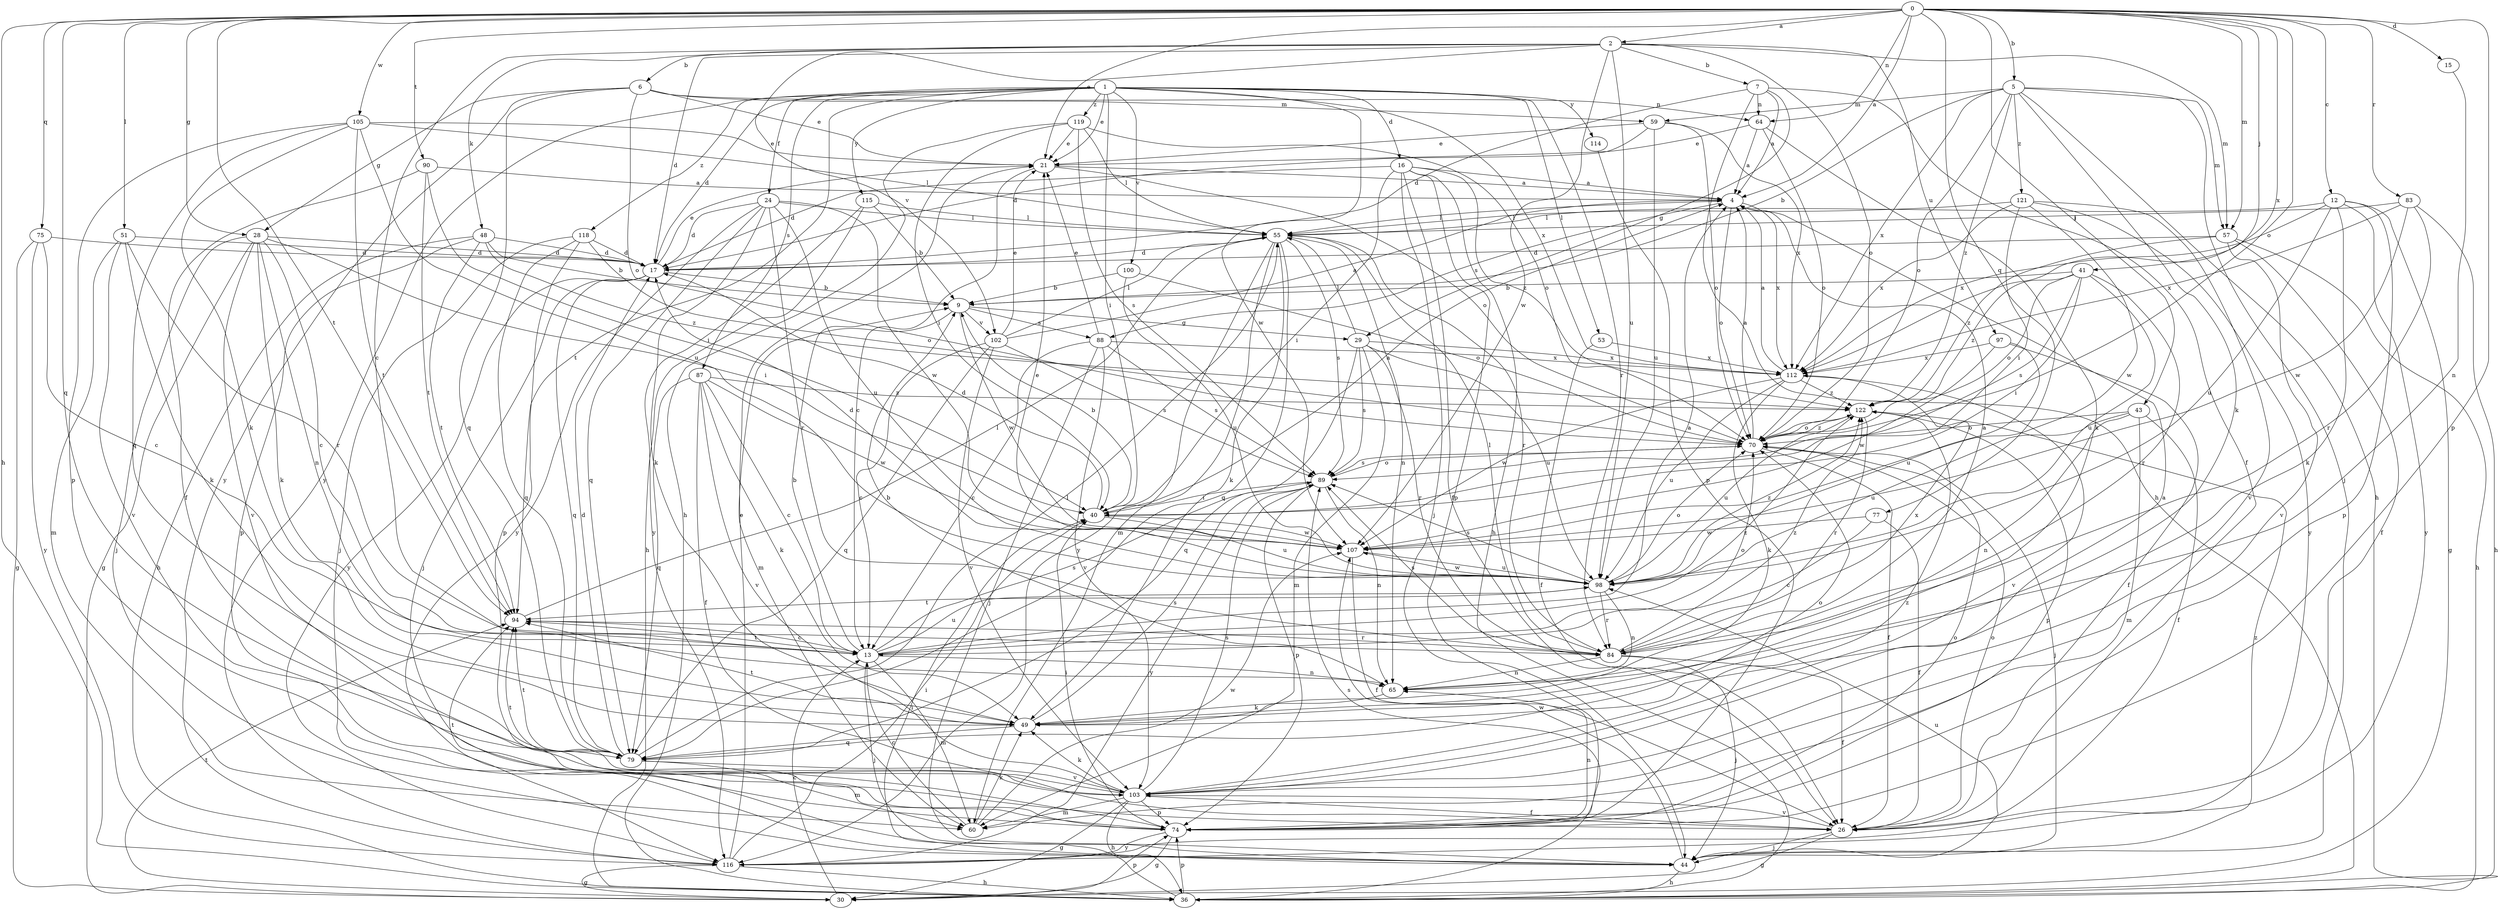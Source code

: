 strict digraph  {
0;
1;
2;
4;
5;
6;
7;
9;
12;
13;
15;
16;
17;
21;
24;
26;
28;
29;
30;
36;
40;
41;
43;
44;
48;
49;
51;
53;
55;
57;
59;
60;
64;
65;
70;
74;
75;
77;
79;
83;
84;
87;
88;
89;
90;
94;
97;
98;
100;
102;
103;
105;
107;
112;
114;
115;
116;
118;
119;
121;
122;
0 -> 2  [label=a];
0 -> 4  [label=a];
0 -> 5  [label=b];
0 -> 12  [label=c];
0 -> 15  [label=d];
0 -> 21  [label=e];
0 -> 28  [label=g];
0 -> 36  [label=h];
0 -> 41  [label=j];
0 -> 43  [label=j];
0 -> 51  [label=l];
0 -> 57  [label=m];
0 -> 64  [label=n];
0 -> 70  [label=o];
0 -> 74  [label=p];
0 -> 75  [label=q];
0 -> 77  [label=q];
0 -> 79  [label=q];
0 -> 83  [label=r];
0 -> 90  [label=t];
0 -> 94  [label=t];
0 -> 105  [label=w];
0 -> 112  [label=x];
1 -> 16  [label=d];
1 -> 17  [label=d];
1 -> 21  [label=e];
1 -> 24  [label=f];
1 -> 40  [label=i];
1 -> 53  [label=l];
1 -> 84  [label=r];
1 -> 87  [label=s];
1 -> 94  [label=t];
1 -> 100  [label=v];
1 -> 107  [label=w];
1 -> 112  [label=x];
1 -> 114  [label=y];
1 -> 115  [label=y];
1 -> 116  [label=y];
1 -> 118  [label=z];
1 -> 119  [label=z];
2 -> 6  [label=b];
2 -> 7  [label=b];
2 -> 13  [label=c];
2 -> 17  [label=d];
2 -> 48  [label=k];
2 -> 57  [label=m];
2 -> 70  [label=o];
2 -> 97  [label=u];
2 -> 98  [label=u];
2 -> 102  [label=v];
2 -> 107  [label=w];
4 -> 55  [label=l];
4 -> 70  [label=o];
4 -> 88  [label=s];
4 -> 112  [label=x];
5 -> 9  [label=b];
5 -> 36  [label=h];
5 -> 44  [label=j];
5 -> 49  [label=k];
5 -> 57  [label=m];
5 -> 59  [label=m];
5 -> 70  [label=o];
5 -> 112  [label=x];
5 -> 121  [label=z];
5 -> 122  [label=z];
6 -> 21  [label=e];
6 -> 28  [label=g];
6 -> 59  [label=m];
6 -> 64  [label=n];
6 -> 70  [label=o];
6 -> 79  [label=q];
6 -> 116  [label=y];
7 -> 4  [label=a];
7 -> 17  [label=d];
7 -> 26  [label=f];
7 -> 29  [label=g];
7 -> 36  [label=h];
7 -> 64  [label=n];
9 -> 29  [label=g];
9 -> 60  [label=m];
9 -> 88  [label=s];
9 -> 102  [label=v];
9 -> 107  [label=w];
12 -> 30  [label=g];
12 -> 49  [label=k];
12 -> 55  [label=l];
12 -> 74  [label=p];
12 -> 98  [label=u];
12 -> 112  [label=x];
12 -> 116  [label=y];
13 -> 4  [label=a];
13 -> 9  [label=b];
13 -> 44  [label=j];
13 -> 60  [label=m];
13 -> 65  [label=n];
13 -> 70  [label=o];
13 -> 89  [label=s];
13 -> 94  [label=t];
13 -> 98  [label=u];
13 -> 122  [label=z];
15 -> 65  [label=n];
16 -> 4  [label=a];
16 -> 17  [label=d];
16 -> 26  [label=f];
16 -> 36  [label=h];
16 -> 40  [label=i];
16 -> 44  [label=j];
16 -> 74  [label=p];
16 -> 122  [label=z];
17 -> 9  [label=b];
17 -> 21  [label=e];
17 -> 44  [label=j];
17 -> 79  [label=q];
17 -> 116  [label=y];
21 -> 4  [label=a];
21 -> 13  [label=c];
21 -> 70  [label=o];
24 -> 17  [label=d];
24 -> 49  [label=k];
24 -> 55  [label=l];
24 -> 79  [label=q];
24 -> 84  [label=r];
24 -> 98  [label=u];
24 -> 107  [label=w];
24 -> 116  [label=y];
26 -> 30  [label=g];
26 -> 44  [label=j];
26 -> 70  [label=o];
26 -> 103  [label=v];
28 -> 13  [label=c];
28 -> 17  [label=d];
28 -> 30  [label=g];
28 -> 40  [label=i];
28 -> 44  [label=j];
28 -> 49  [label=k];
28 -> 65  [label=n];
28 -> 103  [label=v];
29 -> 55  [label=l];
29 -> 60  [label=m];
29 -> 79  [label=q];
29 -> 84  [label=r];
29 -> 89  [label=s];
29 -> 98  [label=u];
29 -> 112  [label=x];
30 -> 13  [label=c];
30 -> 74  [label=p];
30 -> 94  [label=t];
36 -> 40  [label=i];
36 -> 74  [label=p];
36 -> 89  [label=s];
40 -> 4  [label=a];
40 -> 9  [label=b];
40 -> 17  [label=d];
40 -> 98  [label=u];
40 -> 107  [label=w];
41 -> 9  [label=b];
41 -> 40  [label=i];
41 -> 70  [label=o];
41 -> 84  [label=r];
41 -> 89  [label=s];
41 -> 98  [label=u];
41 -> 122  [label=z];
43 -> 26  [label=f];
43 -> 60  [label=m];
43 -> 65  [label=n];
43 -> 70  [label=o];
43 -> 98  [label=u];
44 -> 36  [label=h];
44 -> 98  [label=u];
44 -> 107  [label=w];
44 -> 122  [label=z];
48 -> 9  [label=b];
48 -> 17  [label=d];
48 -> 36  [label=h];
48 -> 74  [label=p];
48 -> 94  [label=t];
48 -> 122  [label=z];
49 -> 79  [label=q];
49 -> 89  [label=s];
49 -> 94  [label=t];
51 -> 17  [label=d];
51 -> 49  [label=k];
51 -> 60  [label=m];
51 -> 84  [label=r];
51 -> 103  [label=v];
53 -> 26  [label=f];
53 -> 112  [label=x];
55 -> 17  [label=d];
55 -> 49  [label=k];
55 -> 60  [label=m];
55 -> 65  [label=n];
55 -> 79  [label=q];
55 -> 84  [label=r];
55 -> 89  [label=s];
55 -> 116  [label=y];
57 -> 17  [label=d];
57 -> 26  [label=f];
57 -> 36  [label=h];
57 -> 103  [label=v];
57 -> 122  [label=z];
59 -> 17  [label=d];
59 -> 21  [label=e];
59 -> 70  [label=o];
59 -> 98  [label=u];
59 -> 112  [label=x];
60 -> 13  [label=c];
60 -> 49  [label=k];
60 -> 107  [label=w];
64 -> 4  [label=a];
64 -> 21  [label=e];
64 -> 49  [label=k];
64 -> 70  [label=o];
65 -> 9  [label=b];
65 -> 49  [label=k];
70 -> 4  [label=a];
70 -> 26  [label=f];
70 -> 44  [label=j];
70 -> 89  [label=s];
70 -> 122  [label=z];
74 -> 30  [label=g];
74 -> 40  [label=i];
74 -> 65  [label=n];
74 -> 70  [label=o];
74 -> 94  [label=t];
74 -> 116  [label=y];
75 -> 13  [label=c];
75 -> 17  [label=d];
75 -> 30  [label=g];
75 -> 116  [label=y];
77 -> 13  [label=c];
77 -> 26  [label=f];
77 -> 107  [label=w];
79 -> 17  [label=d];
79 -> 55  [label=l];
79 -> 60  [label=m];
79 -> 70  [label=o];
79 -> 94  [label=t];
79 -> 103  [label=v];
83 -> 36  [label=h];
83 -> 55  [label=l];
83 -> 84  [label=r];
83 -> 107  [label=w];
83 -> 112  [label=x];
84 -> 4  [label=a];
84 -> 26  [label=f];
84 -> 44  [label=j];
84 -> 55  [label=l];
84 -> 65  [label=n];
84 -> 89  [label=s];
84 -> 112  [label=x];
84 -> 122  [label=z];
87 -> 13  [label=c];
87 -> 26  [label=f];
87 -> 49  [label=k];
87 -> 79  [label=q];
87 -> 103  [label=v];
87 -> 107  [label=w];
87 -> 122  [label=z];
88 -> 13  [label=c];
88 -> 21  [label=e];
88 -> 44  [label=j];
88 -> 89  [label=s];
88 -> 103  [label=v];
88 -> 112  [label=x];
89 -> 40  [label=i];
89 -> 65  [label=n];
89 -> 70  [label=o];
89 -> 74  [label=p];
89 -> 116  [label=y];
90 -> 4  [label=a];
90 -> 26  [label=f];
90 -> 40  [label=i];
90 -> 94  [label=t];
94 -> 13  [label=c];
94 -> 55  [label=l];
94 -> 84  [label=r];
97 -> 26  [label=f];
97 -> 98  [label=u];
97 -> 107  [label=w];
97 -> 112  [label=x];
98 -> 21  [label=e];
98 -> 65  [label=n];
98 -> 70  [label=o];
98 -> 84  [label=r];
98 -> 89  [label=s];
98 -> 94  [label=t];
98 -> 107  [label=w];
98 -> 122  [label=z];
100 -> 9  [label=b];
100 -> 70  [label=o];
100 -> 98  [label=u];
102 -> 4  [label=a];
102 -> 13  [label=c];
102 -> 21  [label=e];
102 -> 55  [label=l];
102 -> 79  [label=q];
102 -> 89  [label=s];
102 -> 103  [label=v];
103 -> 4  [label=a];
103 -> 26  [label=f];
103 -> 30  [label=g];
103 -> 36  [label=h];
103 -> 49  [label=k];
103 -> 60  [label=m];
103 -> 74  [label=p];
103 -> 89  [label=s];
103 -> 94  [label=t];
103 -> 122  [label=z];
105 -> 21  [label=e];
105 -> 49  [label=k];
105 -> 55  [label=l];
105 -> 74  [label=p];
105 -> 79  [label=q];
105 -> 94  [label=t];
105 -> 98  [label=u];
107 -> 17  [label=d];
107 -> 26  [label=f];
107 -> 98  [label=u];
112 -> 4  [label=a];
112 -> 49  [label=k];
112 -> 98  [label=u];
112 -> 103  [label=v];
112 -> 107  [label=w];
112 -> 122  [label=z];
114 -> 74  [label=p];
115 -> 9  [label=b];
115 -> 36  [label=h];
115 -> 55  [label=l];
115 -> 116  [label=y];
116 -> 21  [label=e];
116 -> 30  [label=g];
116 -> 36  [label=h];
116 -> 40  [label=i];
118 -> 17  [label=d];
118 -> 44  [label=j];
118 -> 70  [label=o];
118 -> 74  [label=p];
118 -> 79  [label=q];
119 -> 21  [label=e];
119 -> 36  [label=h];
119 -> 40  [label=i];
119 -> 55  [label=l];
119 -> 70  [label=o];
119 -> 89  [label=s];
121 -> 40  [label=i];
121 -> 55  [label=l];
121 -> 103  [label=v];
121 -> 107  [label=w];
121 -> 112  [label=x];
121 -> 116  [label=y];
122 -> 70  [label=o];
122 -> 74  [label=p];
122 -> 84  [label=r];
122 -> 98  [label=u];
}
